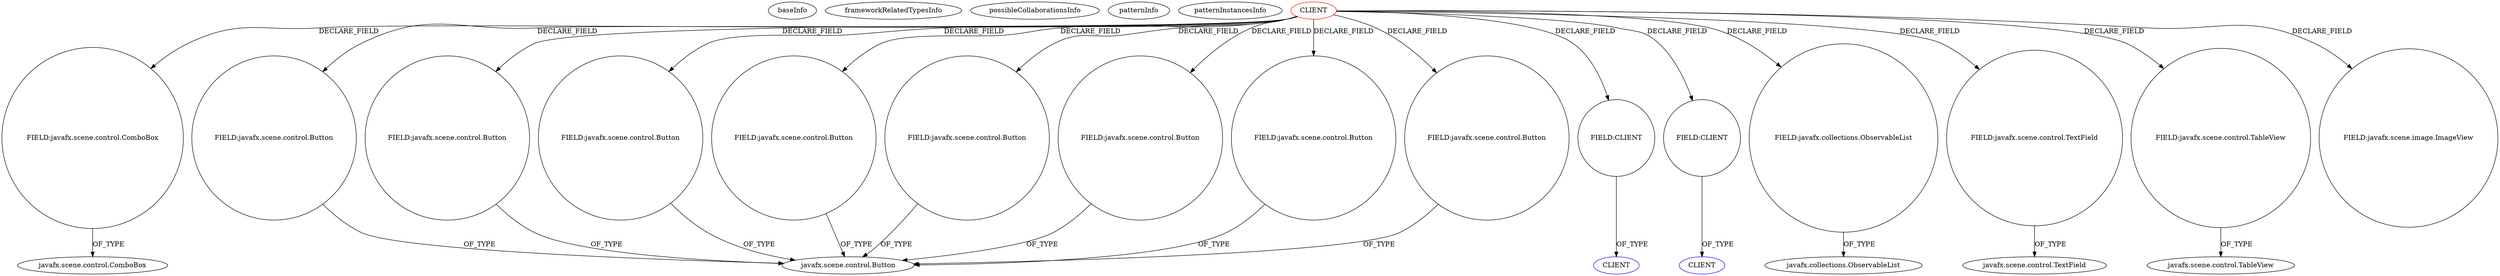 digraph {
baseInfo[graphId=657,category="pattern",isAnonymous=false,possibleRelation=false]
frameworkRelatedTypesInfo[]
possibleCollaborationsInfo[]
patternInfo[frequency=2.0,patternRootClient=0]
patternInstancesInfo[0="hock323-eventManager~/hock323-eventManager/EventManager-master/src/eventManager/controller/pokerTournament/TournamentController.java~TournamentController~3009",1="amonker-Trans~/amonker-Trans/Trans-master/src/cn/jingyun/trans/MainPane.java~MainPane~1847"]
110[label="FIELD:javafx.scene.control.ComboBox",vertexType="FIELD_DECLARATION",isFrameworkType=false,shape=circle]
0[label="CLIENT",vertexType="ROOT_CLIENT_CLASS_DECLARATION",isFrameworkType=false,color=red]
52[label="FIELD:javafx.scene.control.Button",vertexType="FIELD_DECLARATION",isFrameworkType=false,shape=circle]
59[label="FIELD:javafx.scene.control.Button",vertexType="FIELD_DECLARATION",isFrameworkType=false,shape=circle]
8[label="FIELD:javafx.scene.control.Button",vertexType="FIELD_DECLARATION",isFrameworkType=false,shape=circle]
142[label="FIELD:javafx.scene.control.Button",vertexType="FIELD_DECLARATION",isFrameworkType=false,shape=circle]
81[label="FIELD:javafx.scene.control.Button",vertexType="FIELD_DECLARATION",isFrameworkType=false,shape=circle]
48[label="FIELD:javafx.scene.control.Button",vertexType="FIELD_DECLARATION",isFrameworkType=false,shape=circle]
10[label="FIELD:javafx.scene.control.Button",vertexType="FIELD_DECLARATION",isFrameworkType=false,shape=circle]
4[label="FIELD:javafx.scene.control.Button",vertexType="FIELD_DECLARATION",isFrameworkType=false,shape=circle]
89[label="FIELD:CLIENT",vertexType="FIELD_DECLARATION",isFrameworkType=false,shape=circle]
23[label="FIELD:CLIENT",vertexType="FIELD_DECLARATION",isFrameworkType=false,shape=circle]
146[label="FIELD:javafx.collections.ObservableList",vertexType="FIELD_DECLARATION",isFrameworkType=false,shape=circle]
147[label="javafx.collections.ObservableList",vertexType="FRAMEWORK_INTERFACE_TYPE",isFrameworkType=false]
5[label="javafx.scene.control.Button",vertexType="FRAMEWORK_CLASS_TYPE",isFrameworkType=false]
111[label="javafx.scene.control.ComboBox",vertexType="FRAMEWORK_CLASS_TYPE",isFrameworkType=false]
12[label="FIELD:javafx.scene.control.TextField",vertexType="FIELD_DECLARATION",isFrameworkType=false,shape=circle]
90[label="CLIENT",vertexType="REFERENCE_CLIENT_CLASS_DECLARATION",isFrameworkType=false,color=blue]
24[label="CLIENT",vertexType="REFERENCE_CLIENT_CLASS_DECLARATION",isFrameworkType=false,color=blue]
7[label="javafx.scene.control.TextField",vertexType="FRAMEWORK_CLASS_TYPE",isFrameworkType=false]
150[label="FIELD:javafx.scene.control.TableView",vertexType="FIELD_DECLARATION",isFrameworkType=false,shape=circle]
151[label="javafx.scene.control.TableView",vertexType="FRAMEWORK_CLASS_TYPE",isFrameworkType=false]
114[label="FIELD:javafx.scene.image.ImageView",vertexType="FIELD_DECLARATION",isFrameworkType=false,shape=circle]
0->48[label="DECLARE_FIELD"]
0->52[label="DECLARE_FIELD"]
0->12[label="DECLARE_FIELD"]
52->5[label="OF_TYPE"]
110->111[label="OF_TYPE"]
59->5[label="OF_TYPE"]
23->24[label="OF_TYPE"]
0->8[label="DECLARE_FIELD"]
146->147[label="OF_TYPE"]
81->5[label="OF_TYPE"]
0->114[label="DECLARE_FIELD"]
0->10[label="DECLARE_FIELD"]
0->146[label="DECLARE_FIELD"]
0->142[label="DECLARE_FIELD"]
0->89[label="DECLARE_FIELD"]
142->5[label="OF_TYPE"]
89->90[label="OF_TYPE"]
0->110[label="DECLARE_FIELD"]
150->151[label="OF_TYPE"]
48->5[label="OF_TYPE"]
0->4[label="DECLARE_FIELD"]
10->5[label="OF_TYPE"]
0->150[label="DECLARE_FIELD"]
4->5[label="OF_TYPE"]
12->7[label="OF_TYPE"]
8->5[label="OF_TYPE"]
0->59[label="DECLARE_FIELD"]
0->81[label="DECLARE_FIELD"]
0->23[label="DECLARE_FIELD"]
}
